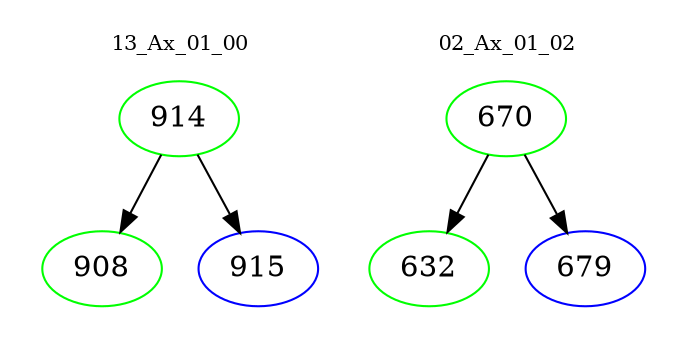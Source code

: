 digraph{
subgraph cluster_0 {
color = white
label = "13_Ax_01_00";
fontsize=10;
T0_914 [label="914", color="green"]
T0_914 -> T0_908 [color="black"]
T0_908 [label="908", color="green"]
T0_914 -> T0_915 [color="black"]
T0_915 [label="915", color="blue"]
}
subgraph cluster_1 {
color = white
label = "02_Ax_01_02";
fontsize=10;
T1_670 [label="670", color="green"]
T1_670 -> T1_632 [color="black"]
T1_632 [label="632", color="green"]
T1_670 -> T1_679 [color="black"]
T1_679 [label="679", color="blue"]
}
}
